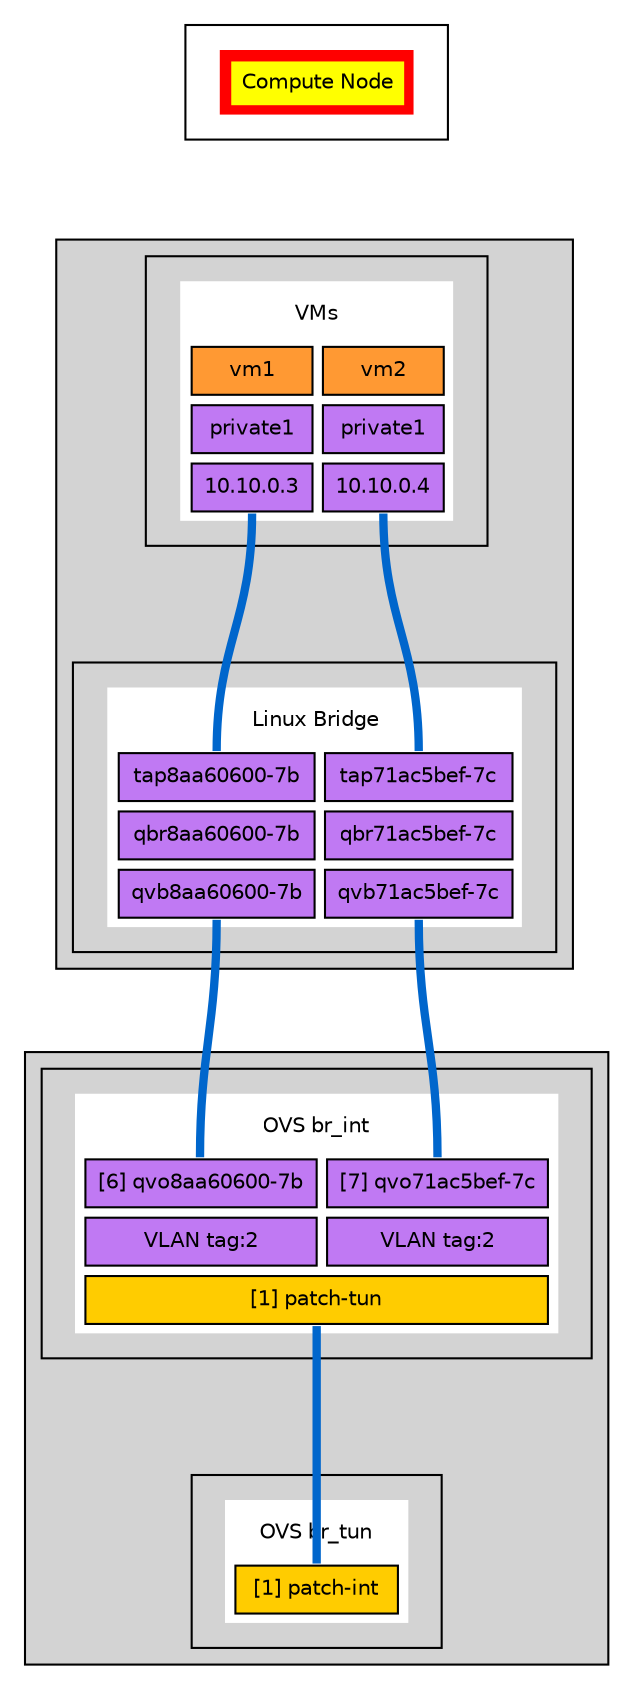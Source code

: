 digraph DON_compute {
graph [fontsize=10 fontname="Helvetica"];
node [fontsize=10 fontname="Helvetica"];
rankdir = TB;
ranksep = 1;
concentrate = true;
compound = true;
edge [dir=none]

subgraph cluster_ComputeNode {
ComputeNode [ shape = plaintext, label = <
<TABLE BORDER="0" CELLBORDER="1" CELLSPACING="5" CELLPADDING="5" BGCOLOR="red">
<TR>
<TD COLSPAN="1" BORDER="0" BGCOLOR="yellow" PORT="ComputeNode">Compute Node</TD>
</TR>
</TABLE>>];

}

subgraph cluster_Nova {
style=filled
subgraph cluster_VMs {
VMs [ shape = plaintext, label = <
<TABLE BORDER="0" CELLBORDER="1" CELLSPACING="5" CELLPADDING="5" BGCOLOR="white">
<TR>
<TD COLSPAN="2" BORDER="0" BGCOLOR="white" PORT="VMs">VMs</TD>
</TR>
<TR>
<TD ROWSPAN="1" COLSPAN="1" BGCOLOR="#ff9933">vm1</TD>
<TD ROWSPAN="1" COLSPAN="1" BGCOLOR="#ff9933">vm2</TD>
</TR>
<TR>
<TD ROWSPAN="1" COLSPAN="1" BGCOLOR="#c079f3">private1</TD>
<TD ROWSPAN="1" COLSPAN="1" BGCOLOR="#c079f3">private1</TD>
</TR>
<TR>
<TD ROWSPAN="1" COLSPAN="1" BGCOLOR="#c079f3" PORT="101003">10.10.0.3</TD>
<TD ROWSPAN="1" COLSPAN="1" BGCOLOR="#c079f3" PORT="101004">10.10.0.4</TD>
</TR>
</TABLE>>];

}

subgraph cluster_LinuxBridge {
LinuxBridge [ shape = plaintext, label = <
<TABLE BORDER="0" CELLBORDER="1" CELLSPACING="5" CELLPADDING="5" BGCOLOR="white">
<TR>
<TD COLSPAN="2" BORDER="0" BGCOLOR="white" PORT="LinuxBridge">Linux Bridge</TD>
</TR>
<TR>
<TD ROWSPAN="1" COLSPAN="1" BGCOLOR="#c079f3" PORT="tap8aa60600_7b">tap8aa60600-7b</TD>
<TD ROWSPAN="1" COLSPAN="1" BGCOLOR="#c079f3" PORT="tap71ac5bef_7c">tap71ac5bef-7c</TD>
</TR>
<TR>
<TD ROWSPAN="1" COLSPAN="1" BGCOLOR="#c079f3" PORT="qbr8aa60600_7b">qbr8aa60600-7b</TD>
<TD ROWSPAN="1" COLSPAN="1" BGCOLOR="#c079f3" PORT="qbr71ac5bef_7c">qbr71ac5bef-7c</TD>
</TR>
<TR>
<TD ROWSPAN="1" COLSPAN="1" BGCOLOR="#c079f3" PORT="qvb8aa60600_7b">qvb8aa60600-7b</TD>
<TD ROWSPAN="1" COLSPAN="1" BGCOLOR="#c079f3" PORT="qvb71ac5bef_7c">qvb71ac5bef-7c</TD>
</TR>
</TABLE>>];

}

}

subgraph cluster_OVS {
style=filled
subgraph cluster_compute_br_int {
compute_br_int [ shape = plaintext, label = <
<TABLE BORDER="0" CELLBORDER="1" CELLSPACING="5" CELLPADDING="5" BGCOLOR="white">
<TR>
<TD COLSPAN="2" BORDER="0" BGCOLOR="white" PORT="OVSbr_int">OVS br_int</TD>
</TR>
<TR>
<TD ROWSPAN="1" COLSPAN="1" BGCOLOR="#c079f3" PORT="qvo8aa60600_7b">[6] qvo8aa60600-7b</TD>
<TD ROWSPAN="1" COLSPAN="1" BGCOLOR="#c079f3" PORT="qvo71ac5bef_7c">[7] qvo71ac5bef-7c</TD>
</TR>
<TR>
<TD ROWSPAN="1" COLSPAN="1" BGCOLOR="#c079f3" PORT="qvo8aa60600_7btag_2">VLAN tag:2</TD>
<TD ROWSPAN="1" COLSPAN="1" BGCOLOR="#c079f3" PORT="qvo71ac5bef_7ctag_2">VLAN tag:2</TD>
</TR>
<TR>
<TD ROWSPAN="1" COLSPAN="2" BGCOLOR="#ffcc00" PORT="patch_tun">[1] patch-tun</TD>
</TR>
</TABLE>>];

}

subgraph cluster_compute_br_tun {
compute_br_tun [ shape = plaintext, label = <
<TABLE BORDER="0" CELLBORDER="1" CELLSPACING="5" CELLPADDING="5" BGCOLOR="white">
<TR>
<TD COLSPAN="2" BORDER="0" BGCOLOR="white" PORT="OVSbr_tun">OVS br_tun</TD>
</TR>
<TR>
<TD ROWSPAN="1" COLSPAN="2" BGCOLOR="#ffcc00" PORT="patch_int">[1] patch-int</TD>
</TR>
</TABLE>>];

}

}

ComputeNode:s -> VMs:n [color = "#0066cc", penwidth = "4", style="invis"]
VMs:101003:s -> LinuxBridge:tap8aa60600_7b:n [color = "#0066cc", penwidth = "4"]
VMs:101004:s -> LinuxBridge:tap71ac5bef_7c:n [color = "#0066cc", penwidth = "4"]
LinuxBridge:qvb8aa60600_7b:s -> compute_br_int:qvo8aa60600_7b:n [color = "#0066cc", penwidth = "4"]
LinuxBridge:qvb71ac5bef_7c:s -> compute_br_int:qvo71ac5bef_7c:n [color = "#0066cc", penwidth = "4"]
compute_br_int:patch_tun:s -> compute_br_tun:patch_int:n [color = "#0066cc", penwidth = "4"]

}

